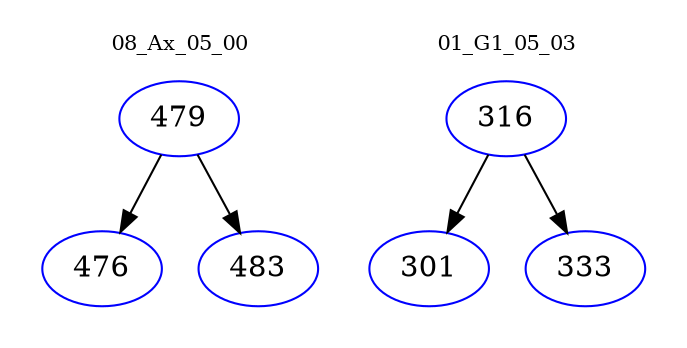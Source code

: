 digraph{
subgraph cluster_0 {
color = white
label = "08_Ax_05_00";
fontsize=10;
T0_479 [label="479", color="blue"]
T0_479 -> T0_476 [color="black"]
T0_476 [label="476", color="blue"]
T0_479 -> T0_483 [color="black"]
T0_483 [label="483", color="blue"]
}
subgraph cluster_1 {
color = white
label = "01_G1_05_03";
fontsize=10;
T1_316 [label="316", color="blue"]
T1_316 -> T1_301 [color="black"]
T1_301 [label="301", color="blue"]
T1_316 -> T1_333 [color="black"]
T1_333 [label="333", color="blue"]
}
}
